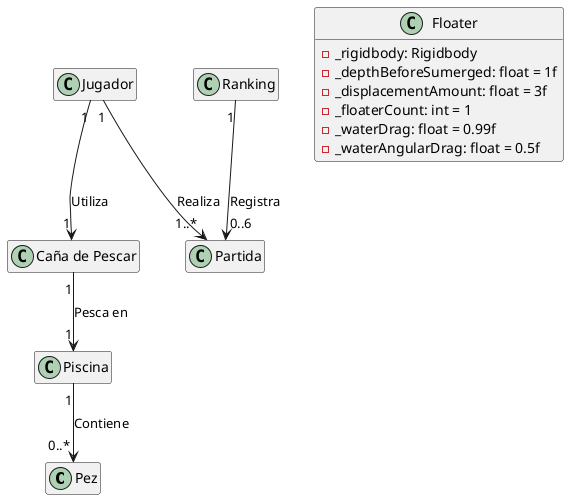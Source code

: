 @startuml Diagrama_de_clases
' [TODO: Actualizar el diagrama de Clases a uno realmente representativo del concepto del sistema]

' Declaraciones de Clases
Class Pez
Class Piscina
Class "Caña de Pescar" as Cania
Class Ranking
Class Jugador
Class Partida
Class Floater

' Definiciones de clases
Class Floater{
    - _rigidbody: Rigidbody
    - _depthBeforeSumerged: float = 1f
    - _displacementAmount: float = 3f
    - _floaterCount: int = 1
    - _waterDrag: float = 0.99f
    - _waterAngularDrag: float = 0.5f
}


' Definición de relaciones

Partida "1..*" <-up- "1" Jugador: Realiza
Piscina "1" --> "0..*" Pez: Contiene
Ranking "1" --> "0..6" Partida: Registra
Jugador "1" --> "1" Cania: Utiliza
Cania "1" --> "1" Piscina: Pesca en



' Hiddes
hide empty members

@enduml
